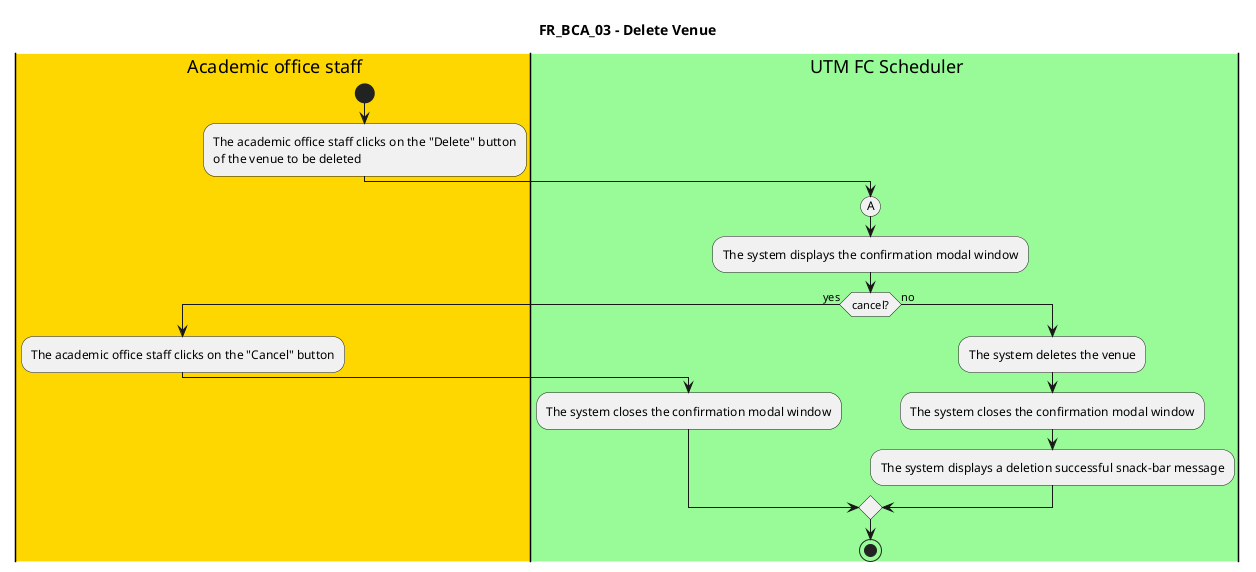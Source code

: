 @startuml FR_BCA_03
title FR_BCA_03 - Delete Venue


|#gold|eu| Academic office staff
|#palegreen|sys| UTM FC Scheduler

|eu|
start
:The academic office staff clicks on the "Delete" button 
of the venue to be deleted;

|sys|
(A)
:The system displays the confirmation modal window;

if (cancel?) then (yes)
    |eu|
    :The academic office staff clicks on the "Cancel" button;
    |sys|
    :The system closes the confirmation modal window;
else (no)
    |sys|
    :The system deletes the venue;
    :The system closes the confirmation modal window;
    :The system displays a deletion successful snack-bar message;
endif

stop

@enduml
